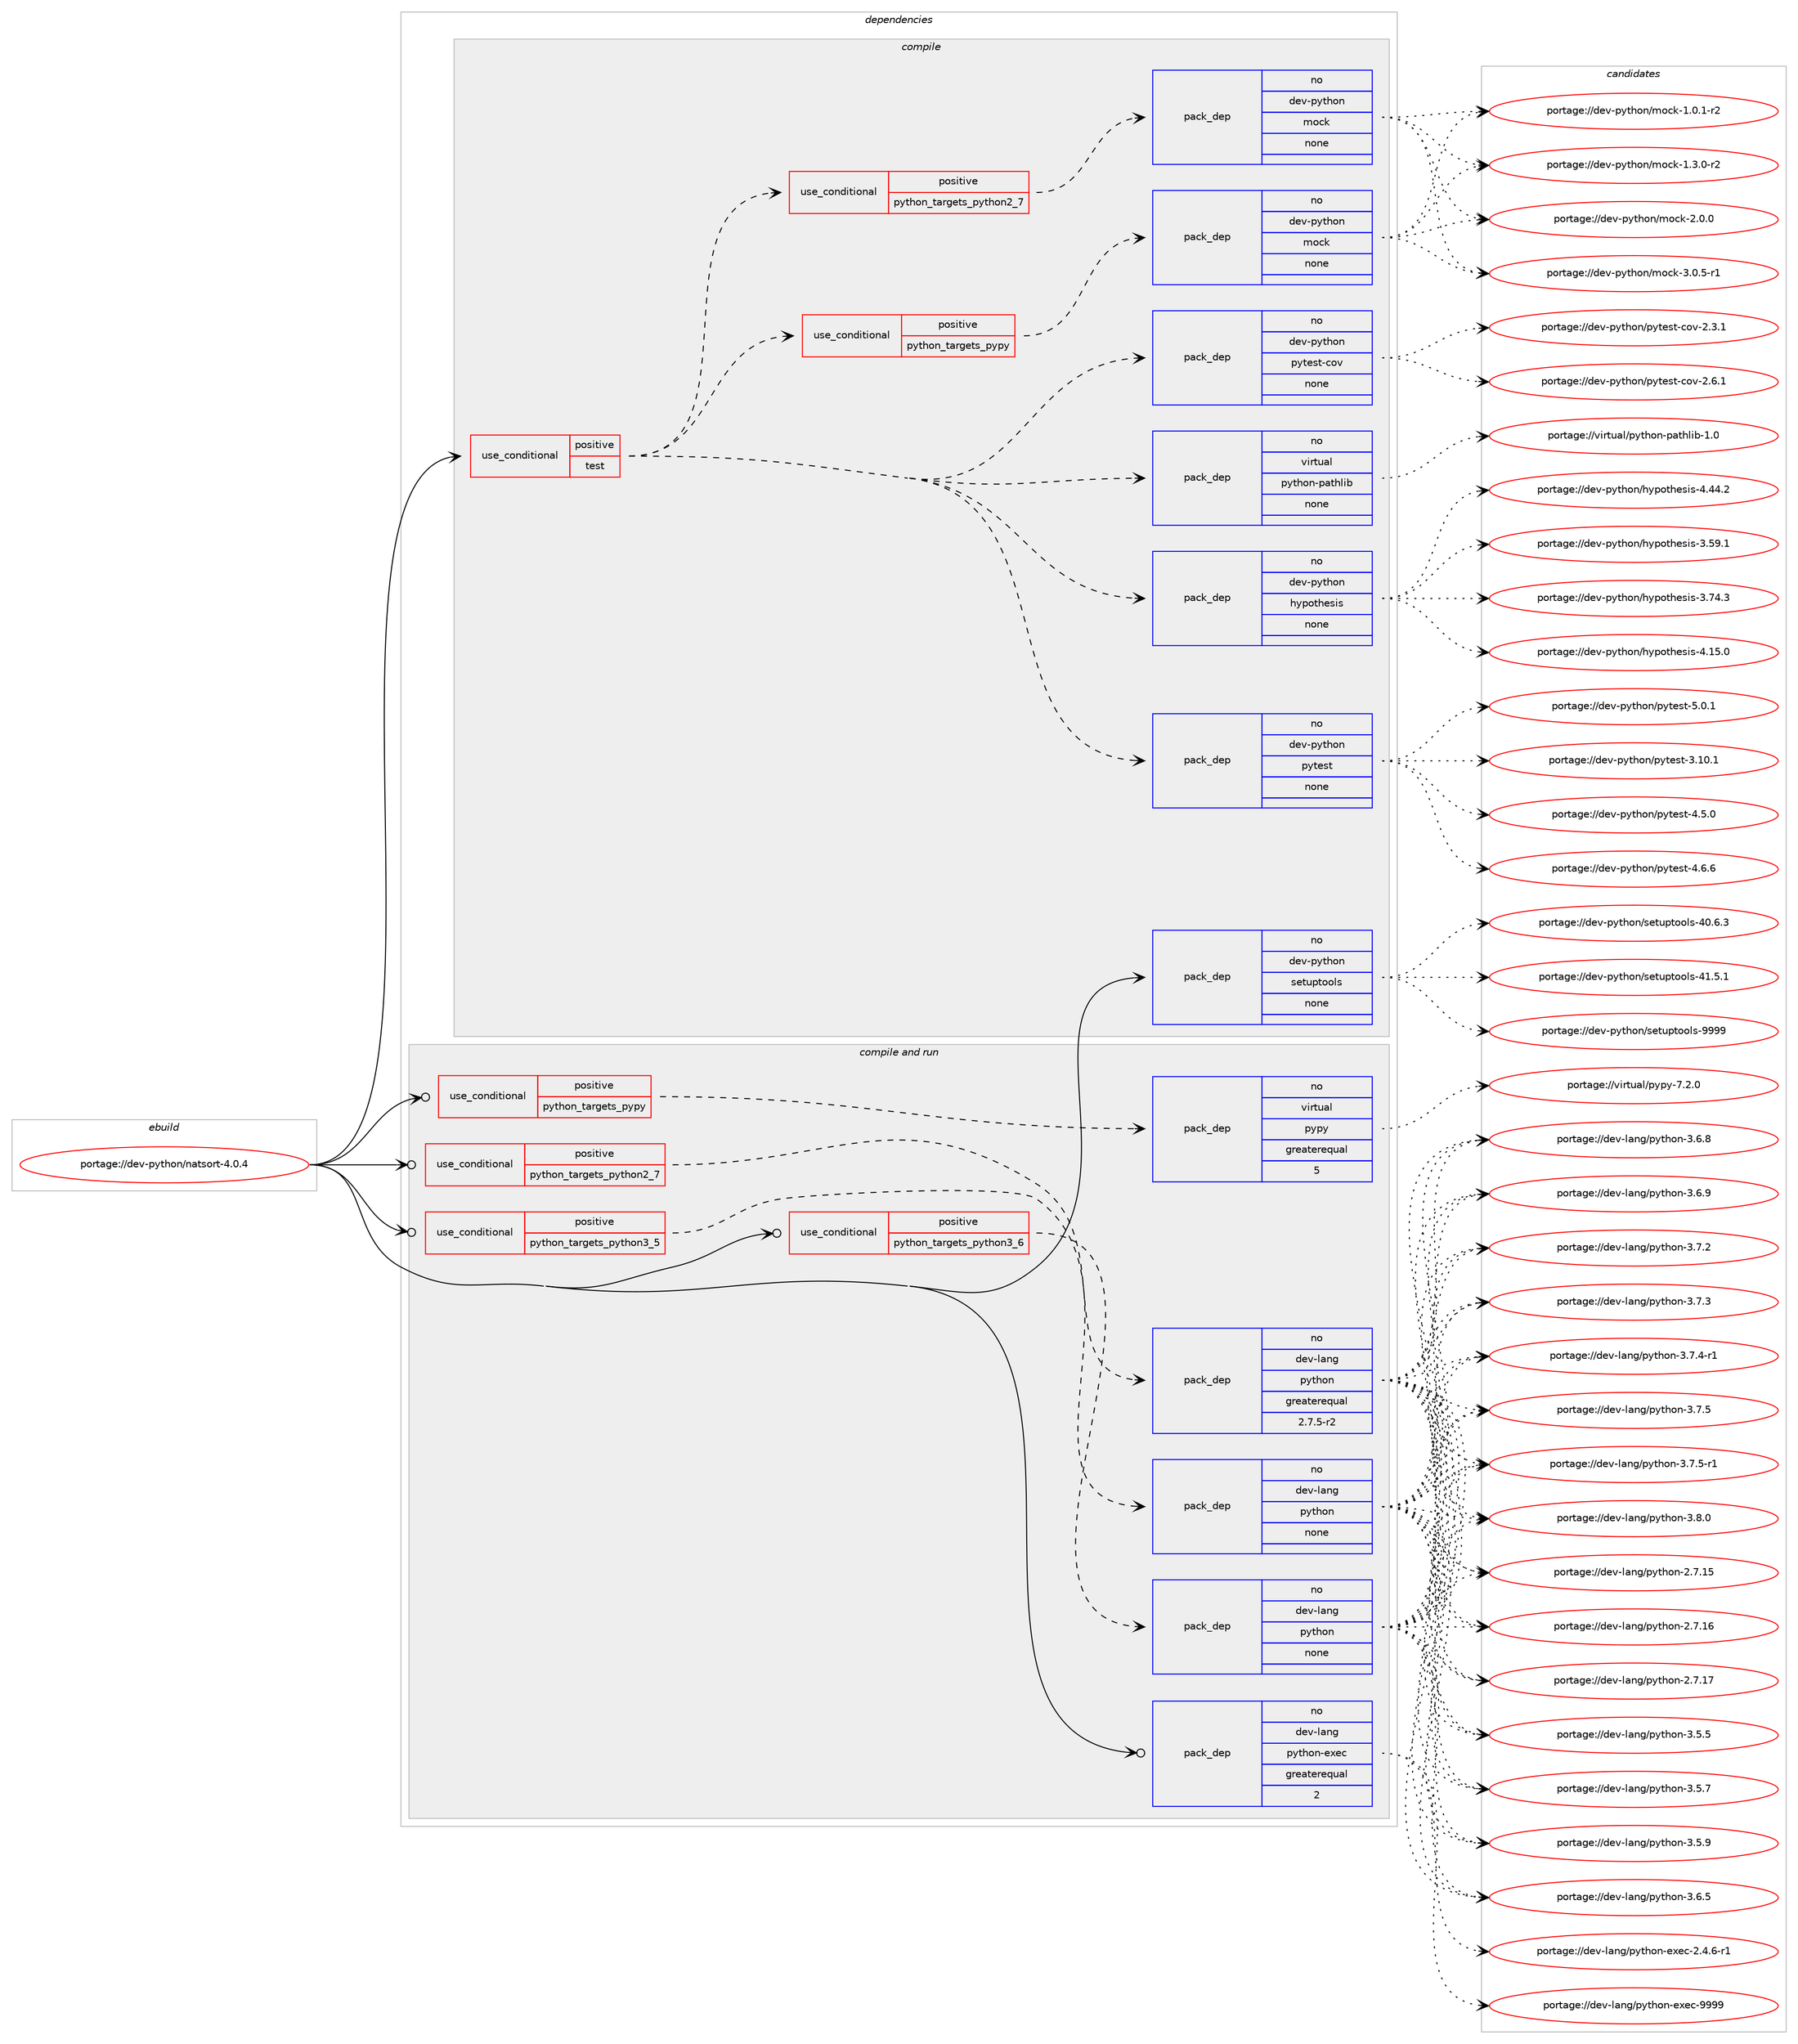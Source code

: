 digraph prolog {

# *************
# Graph options
# *************

newrank=true;
concentrate=true;
compound=true;
graph [rankdir=LR,fontname=Helvetica,fontsize=10,ranksep=1.5];#, ranksep=2.5, nodesep=0.2];
edge  [arrowhead=vee];
node  [fontname=Helvetica,fontsize=10];

# **********
# The ebuild
# **********

subgraph cluster_leftcol {
color=gray;
rank=same;
label=<<i>ebuild</i>>;
id [label="portage://dev-python/natsort-4.0.4", color=red, width=4, href="../dev-python/natsort-4.0.4.svg"];
}

# ****************
# The dependencies
# ****************

subgraph cluster_midcol {
color=gray;
label=<<i>dependencies</i>>;
subgraph cluster_compile {
fillcolor="#eeeeee";
style=filled;
label=<<i>compile</i>>;
subgraph cond32188 {
dependency150724 [label=<<TABLE BORDER="0" CELLBORDER="1" CELLSPACING="0" CELLPADDING="4"><TR><TD ROWSPAN="3" CELLPADDING="10">use_conditional</TD></TR><TR><TD>positive</TD></TR><TR><TD>test</TD></TR></TABLE>>, shape=none, color=red];
subgraph pack115210 {
dependency150725 [label=<<TABLE BORDER="0" CELLBORDER="1" CELLSPACING="0" CELLPADDING="4" WIDTH="220"><TR><TD ROWSPAN="6" CELLPADDING="30">pack_dep</TD></TR><TR><TD WIDTH="110">no</TD></TR><TR><TD>dev-python</TD></TR><TR><TD>pytest</TD></TR><TR><TD>none</TD></TR><TR><TD></TD></TR></TABLE>>, shape=none, color=blue];
}
dependency150724:e -> dependency150725:w [weight=20,style="dashed",arrowhead="vee"];
subgraph pack115211 {
dependency150726 [label=<<TABLE BORDER="0" CELLBORDER="1" CELLSPACING="0" CELLPADDING="4" WIDTH="220"><TR><TD ROWSPAN="6" CELLPADDING="30">pack_dep</TD></TR><TR><TD WIDTH="110">no</TD></TR><TR><TD>dev-python</TD></TR><TR><TD>hypothesis</TD></TR><TR><TD>none</TD></TR><TR><TD></TD></TR></TABLE>>, shape=none, color=blue];
}
dependency150724:e -> dependency150726:w [weight=20,style="dashed",arrowhead="vee"];
subgraph pack115212 {
dependency150727 [label=<<TABLE BORDER="0" CELLBORDER="1" CELLSPACING="0" CELLPADDING="4" WIDTH="220"><TR><TD ROWSPAN="6" CELLPADDING="30">pack_dep</TD></TR><TR><TD WIDTH="110">no</TD></TR><TR><TD>virtual</TD></TR><TR><TD>python-pathlib</TD></TR><TR><TD>none</TD></TR><TR><TD></TD></TR></TABLE>>, shape=none, color=blue];
}
dependency150724:e -> dependency150727:w [weight=20,style="dashed",arrowhead="vee"];
subgraph pack115213 {
dependency150728 [label=<<TABLE BORDER="0" CELLBORDER="1" CELLSPACING="0" CELLPADDING="4" WIDTH="220"><TR><TD ROWSPAN="6" CELLPADDING="30">pack_dep</TD></TR><TR><TD WIDTH="110">no</TD></TR><TR><TD>dev-python</TD></TR><TR><TD>pytest-cov</TD></TR><TR><TD>none</TD></TR><TR><TD></TD></TR></TABLE>>, shape=none, color=blue];
}
dependency150724:e -> dependency150728:w [weight=20,style="dashed",arrowhead="vee"];
subgraph cond32189 {
dependency150729 [label=<<TABLE BORDER="0" CELLBORDER="1" CELLSPACING="0" CELLPADDING="4"><TR><TD ROWSPAN="3" CELLPADDING="10">use_conditional</TD></TR><TR><TD>positive</TD></TR><TR><TD>python_targets_pypy</TD></TR></TABLE>>, shape=none, color=red];
subgraph pack115214 {
dependency150730 [label=<<TABLE BORDER="0" CELLBORDER="1" CELLSPACING="0" CELLPADDING="4" WIDTH="220"><TR><TD ROWSPAN="6" CELLPADDING="30">pack_dep</TD></TR><TR><TD WIDTH="110">no</TD></TR><TR><TD>dev-python</TD></TR><TR><TD>mock</TD></TR><TR><TD>none</TD></TR><TR><TD></TD></TR></TABLE>>, shape=none, color=blue];
}
dependency150729:e -> dependency150730:w [weight=20,style="dashed",arrowhead="vee"];
}
dependency150724:e -> dependency150729:w [weight=20,style="dashed",arrowhead="vee"];
subgraph cond32190 {
dependency150731 [label=<<TABLE BORDER="0" CELLBORDER="1" CELLSPACING="0" CELLPADDING="4"><TR><TD ROWSPAN="3" CELLPADDING="10">use_conditional</TD></TR><TR><TD>positive</TD></TR><TR><TD>python_targets_python2_7</TD></TR></TABLE>>, shape=none, color=red];
subgraph pack115215 {
dependency150732 [label=<<TABLE BORDER="0" CELLBORDER="1" CELLSPACING="0" CELLPADDING="4" WIDTH="220"><TR><TD ROWSPAN="6" CELLPADDING="30">pack_dep</TD></TR><TR><TD WIDTH="110">no</TD></TR><TR><TD>dev-python</TD></TR><TR><TD>mock</TD></TR><TR><TD>none</TD></TR><TR><TD></TD></TR></TABLE>>, shape=none, color=blue];
}
dependency150731:e -> dependency150732:w [weight=20,style="dashed",arrowhead="vee"];
}
dependency150724:e -> dependency150731:w [weight=20,style="dashed",arrowhead="vee"];
}
id:e -> dependency150724:w [weight=20,style="solid",arrowhead="vee"];
subgraph pack115216 {
dependency150733 [label=<<TABLE BORDER="0" CELLBORDER="1" CELLSPACING="0" CELLPADDING="4" WIDTH="220"><TR><TD ROWSPAN="6" CELLPADDING="30">pack_dep</TD></TR><TR><TD WIDTH="110">no</TD></TR><TR><TD>dev-python</TD></TR><TR><TD>setuptools</TD></TR><TR><TD>none</TD></TR><TR><TD></TD></TR></TABLE>>, shape=none, color=blue];
}
id:e -> dependency150733:w [weight=20,style="solid",arrowhead="vee"];
}
subgraph cluster_compileandrun {
fillcolor="#eeeeee";
style=filled;
label=<<i>compile and run</i>>;
subgraph cond32191 {
dependency150734 [label=<<TABLE BORDER="0" CELLBORDER="1" CELLSPACING="0" CELLPADDING="4"><TR><TD ROWSPAN="3" CELLPADDING="10">use_conditional</TD></TR><TR><TD>positive</TD></TR><TR><TD>python_targets_pypy</TD></TR></TABLE>>, shape=none, color=red];
subgraph pack115217 {
dependency150735 [label=<<TABLE BORDER="0" CELLBORDER="1" CELLSPACING="0" CELLPADDING="4" WIDTH="220"><TR><TD ROWSPAN="6" CELLPADDING="30">pack_dep</TD></TR><TR><TD WIDTH="110">no</TD></TR><TR><TD>virtual</TD></TR><TR><TD>pypy</TD></TR><TR><TD>greaterequal</TD></TR><TR><TD>5</TD></TR></TABLE>>, shape=none, color=blue];
}
dependency150734:e -> dependency150735:w [weight=20,style="dashed",arrowhead="vee"];
}
id:e -> dependency150734:w [weight=20,style="solid",arrowhead="odotvee"];
subgraph cond32192 {
dependency150736 [label=<<TABLE BORDER="0" CELLBORDER="1" CELLSPACING="0" CELLPADDING="4"><TR><TD ROWSPAN="3" CELLPADDING="10">use_conditional</TD></TR><TR><TD>positive</TD></TR><TR><TD>python_targets_python2_7</TD></TR></TABLE>>, shape=none, color=red];
subgraph pack115218 {
dependency150737 [label=<<TABLE BORDER="0" CELLBORDER="1" CELLSPACING="0" CELLPADDING="4" WIDTH="220"><TR><TD ROWSPAN="6" CELLPADDING="30">pack_dep</TD></TR><TR><TD WIDTH="110">no</TD></TR><TR><TD>dev-lang</TD></TR><TR><TD>python</TD></TR><TR><TD>greaterequal</TD></TR><TR><TD>2.7.5-r2</TD></TR></TABLE>>, shape=none, color=blue];
}
dependency150736:e -> dependency150737:w [weight=20,style="dashed",arrowhead="vee"];
}
id:e -> dependency150736:w [weight=20,style="solid",arrowhead="odotvee"];
subgraph cond32193 {
dependency150738 [label=<<TABLE BORDER="0" CELLBORDER="1" CELLSPACING="0" CELLPADDING="4"><TR><TD ROWSPAN="3" CELLPADDING="10">use_conditional</TD></TR><TR><TD>positive</TD></TR><TR><TD>python_targets_python3_5</TD></TR></TABLE>>, shape=none, color=red];
subgraph pack115219 {
dependency150739 [label=<<TABLE BORDER="0" CELLBORDER="1" CELLSPACING="0" CELLPADDING="4" WIDTH="220"><TR><TD ROWSPAN="6" CELLPADDING="30">pack_dep</TD></TR><TR><TD WIDTH="110">no</TD></TR><TR><TD>dev-lang</TD></TR><TR><TD>python</TD></TR><TR><TD>none</TD></TR><TR><TD></TD></TR></TABLE>>, shape=none, color=blue];
}
dependency150738:e -> dependency150739:w [weight=20,style="dashed",arrowhead="vee"];
}
id:e -> dependency150738:w [weight=20,style="solid",arrowhead="odotvee"];
subgraph cond32194 {
dependency150740 [label=<<TABLE BORDER="0" CELLBORDER="1" CELLSPACING="0" CELLPADDING="4"><TR><TD ROWSPAN="3" CELLPADDING="10">use_conditional</TD></TR><TR><TD>positive</TD></TR><TR><TD>python_targets_python3_6</TD></TR></TABLE>>, shape=none, color=red];
subgraph pack115220 {
dependency150741 [label=<<TABLE BORDER="0" CELLBORDER="1" CELLSPACING="0" CELLPADDING="4" WIDTH="220"><TR><TD ROWSPAN="6" CELLPADDING="30">pack_dep</TD></TR><TR><TD WIDTH="110">no</TD></TR><TR><TD>dev-lang</TD></TR><TR><TD>python</TD></TR><TR><TD>none</TD></TR><TR><TD></TD></TR></TABLE>>, shape=none, color=blue];
}
dependency150740:e -> dependency150741:w [weight=20,style="dashed",arrowhead="vee"];
}
id:e -> dependency150740:w [weight=20,style="solid",arrowhead="odotvee"];
subgraph pack115221 {
dependency150742 [label=<<TABLE BORDER="0" CELLBORDER="1" CELLSPACING="0" CELLPADDING="4" WIDTH="220"><TR><TD ROWSPAN="6" CELLPADDING="30">pack_dep</TD></TR><TR><TD WIDTH="110">no</TD></TR><TR><TD>dev-lang</TD></TR><TR><TD>python-exec</TD></TR><TR><TD>greaterequal</TD></TR><TR><TD>2</TD></TR></TABLE>>, shape=none, color=blue];
}
id:e -> dependency150742:w [weight=20,style="solid",arrowhead="odotvee"];
}
subgraph cluster_run {
fillcolor="#eeeeee";
style=filled;
label=<<i>run</i>>;
}
}

# **************
# The candidates
# **************

subgraph cluster_choices {
rank=same;
color=gray;
label=<<i>candidates</i>>;

subgraph choice115210 {
color=black;
nodesep=1;
choiceportage100101118451121211161041111104711212111610111511645514649484649 [label="portage://dev-python/pytest-3.10.1", color=red, width=4,href="../dev-python/pytest-3.10.1.svg"];
choiceportage1001011184511212111610411111047112121116101115116455246534648 [label="portage://dev-python/pytest-4.5.0", color=red, width=4,href="../dev-python/pytest-4.5.0.svg"];
choiceportage1001011184511212111610411111047112121116101115116455246544654 [label="portage://dev-python/pytest-4.6.6", color=red, width=4,href="../dev-python/pytest-4.6.6.svg"];
choiceportage1001011184511212111610411111047112121116101115116455346484649 [label="portage://dev-python/pytest-5.0.1", color=red, width=4,href="../dev-python/pytest-5.0.1.svg"];
dependency150725:e -> choiceportage100101118451121211161041111104711212111610111511645514649484649:w [style=dotted,weight="100"];
dependency150725:e -> choiceportage1001011184511212111610411111047112121116101115116455246534648:w [style=dotted,weight="100"];
dependency150725:e -> choiceportage1001011184511212111610411111047112121116101115116455246544654:w [style=dotted,weight="100"];
dependency150725:e -> choiceportage1001011184511212111610411111047112121116101115116455346484649:w [style=dotted,weight="100"];
}
subgraph choice115211 {
color=black;
nodesep=1;
choiceportage100101118451121211161041111104710412111211111610410111510511545514653574649 [label="portage://dev-python/hypothesis-3.59.1", color=red, width=4,href="../dev-python/hypothesis-3.59.1.svg"];
choiceportage100101118451121211161041111104710412111211111610410111510511545514655524651 [label="portage://dev-python/hypothesis-3.74.3", color=red, width=4,href="../dev-python/hypothesis-3.74.3.svg"];
choiceportage100101118451121211161041111104710412111211111610410111510511545524649534648 [label="portage://dev-python/hypothesis-4.15.0", color=red, width=4,href="../dev-python/hypothesis-4.15.0.svg"];
choiceportage100101118451121211161041111104710412111211111610410111510511545524652524650 [label="portage://dev-python/hypothesis-4.44.2", color=red, width=4,href="../dev-python/hypothesis-4.44.2.svg"];
dependency150726:e -> choiceportage100101118451121211161041111104710412111211111610410111510511545514653574649:w [style=dotted,weight="100"];
dependency150726:e -> choiceportage100101118451121211161041111104710412111211111610410111510511545514655524651:w [style=dotted,weight="100"];
dependency150726:e -> choiceportage100101118451121211161041111104710412111211111610410111510511545524649534648:w [style=dotted,weight="100"];
dependency150726:e -> choiceportage100101118451121211161041111104710412111211111610410111510511545524652524650:w [style=dotted,weight="100"];
}
subgraph choice115212 {
color=black;
nodesep=1;
choiceportage118105114116117971084711212111610411111045112971161041081059845494648 [label="portage://virtual/python-pathlib-1.0", color=red, width=4,href="../virtual/python-pathlib-1.0.svg"];
dependency150727:e -> choiceportage118105114116117971084711212111610411111045112971161041081059845494648:w [style=dotted,weight="100"];
}
subgraph choice115213 {
color=black;
nodesep=1;
choiceportage10010111845112121116104111110471121211161011151164599111118455046514649 [label="portage://dev-python/pytest-cov-2.3.1", color=red, width=4,href="../dev-python/pytest-cov-2.3.1.svg"];
choiceportage10010111845112121116104111110471121211161011151164599111118455046544649 [label="portage://dev-python/pytest-cov-2.6.1", color=red, width=4,href="../dev-python/pytest-cov-2.6.1.svg"];
dependency150728:e -> choiceportage10010111845112121116104111110471121211161011151164599111118455046514649:w [style=dotted,weight="100"];
dependency150728:e -> choiceportage10010111845112121116104111110471121211161011151164599111118455046544649:w [style=dotted,weight="100"];
}
subgraph choice115214 {
color=black;
nodesep=1;
choiceportage1001011184511212111610411111047109111991074549464846494511450 [label="portage://dev-python/mock-1.0.1-r2", color=red, width=4,href="../dev-python/mock-1.0.1-r2.svg"];
choiceportage1001011184511212111610411111047109111991074549465146484511450 [label="portage://dev-python/mock-1.3.0-r2", color=red, width=4,href="../dev-python/mock-1.3.0-r2.svg"];
choiceportage100101118451121211161041111104710911199107455046484648 [label="portage://dev-python/mock-2.0.0", color=red, width=4,href="../dev-python/mock-2.0.0.svg"];
choiceportage1001011184511212111610411111047109111991074551464846534511449 [label="portage://dev-python/mock-3.0.5-r1", color=red, width=4,href="../dev-python/mock-3.0.5-r1.svg"];
dependency150730:e -> choiceportage1001011184511212111610411111047109111991074549464846494511450:w [style=dotted,weight="100"];
dependency150730:e -> choiceportage1001011184511212111610411111047109111991074549465146484511450:w [style=dotted,weight="100"];
dependency150730:e -> choiceportage100101118451121211161041111104710911199107455046484648:w [style=dotted,weight="100"];
dependency150730:e -> choiceportage1001011184511212111610411111047109111991074551464846534511449:w [style=dotted,weight="100"];
}
subgraph choice115215 {
color=black;
nodesep=1;
choiceportage1001011184511212111610411111047109111991074549464846494511450 [label="portage://dev-python/mock-1.0.1-r2", color=red, width=4,href="../dev-python/mock-1.0.1-r2.svg"];
choiceportage1001011184511212111610411111047109111991074549465146484511450 [label="portage://dev-python/mock-1.3.0-r2", color=red, width=4,href="../dev-python/mock-1.3.0-r2.svg"];
choiceportage100101118451121211161041111104710911199107455046484648 [label="portage://dev-python/mock-2.0.0", color=red, width=4,href="../dev-python/mock-2.0.0.svg"];
choiceportage1001011184511212111610411111047109111991074551464846534511449 [label="portage://dev-python/mock-3.0.5-r1", color=red, width=4,href="../dev-python/mock-3.0.5-r1.svg"];
dependency150732:e -> choiceportage1001011184511212111610411111047109111991074549464846494511450:w [style=dotted,weight="100"];
dependency150732:e -> choiceportage1001011184511212111610411111047109111991074549465146484511450:w [style=dotted,weight="100"];
dependency150732:e -> choiceportage100101118451121211161041111104710911199107455046484648:w [style=dotted,weight="100"];
dependency150732:e -> choiceportage1001011184511212111610411111047109111991074551464846534511449:w [style=dotted,weight="100"];
}
subgraph choice115216 {
color=black;
nodesep=1;
choiceportage100101118451121211161041111104711510111611711211611111110811545524846544651 [label="portage://dev-python/setuptools-40.6.3", color=red, width=4,href="../dev-python/setuptools-40.6.3.svg"];
choiceportage100101118451121211161041111104711510111611711211611111110811545524946534649 [label="portage://dev-python/setuptools-41.5.1", color=red, width=4,href="../dev-python/setuptools-41.5.1.svg"];
choiceportage10010111845112121116104111110471151011161171121161111111081154557575757 [label="portage://dev-python/setuptools-9999", color=red, width=4,href="../dev-python/setuptools-9999.svg"];
dependency150733:e -> choiceportage100101118451121211161041111104711510111611711211611111110811545524846544651:w [style=dotted,weight="100"];
dependency150733:e -> choiceportage100101118451121211161041111104711510111611711211611111110811545524946534649:w [style=dotted,weight="100"];
dependency150733:e -> choiceportage10010111845112121116104111110471151011161171121161111111081154557575757:w [style=dotted,weight="100"];
}
subgraph choice115217 {
color=black;
nodesep=1;
choiceportage1181051141161179710847112121112121455546504648 [label="portage://virtual/pypy-7.2.0", color=red, width=4,href="../virtual/pypy-7.2.0.svg"];
dependency150735:e -> choiceportage1181051141161179710847112121112121455546504648:w [style=dotted,weight="100"];
}
subgraph choice115218 {
color=black;
nodesep=1;
choiceportage10010111845108971101034711212111610411111045504655464953 [label="portage://dev-lang/python-2.7.15", color=red, width=4,href="../dev-lang/python-2.7.15.svg"];
choiceportage10010111845108971101034711212111610411111045504655464954 [label="portage://dev-lang/python-2.7.16", color=red, width=4,href="../dev-lang/python-2.7.16.svg"];
choiceportage10010111845108971101034711212111610411111045504655464955 [label="portage://dev-lang/python-2.7.17", color=red, width=4,href="../dev-lang/python-2.7.17.svg"];
choiceportage100101118451089711010347112121116104111110455146534653 [label="portage://dev-lang/python-3.5.5", color=red, width=4,href="../dev-lang/python-3.5.5.svg"];
choiceportage100101118451089711010347112121116104111110455146534655 [label="portage://dev-lang/python-3.5.7", color=red, width=4,href="../dev-lang/python-3.5.7.svg"];
choiceportage100101118451089711010347112121116104111110455146534657 [label="portage://dev-lang/python-3.5.9", color=red, width=4,href="../dev-lang/python-3.5.9.svg"];
choiceportage100101118451089711010347112121116104111110455146544653 [label="portage://dev-lang/python-3.6.5", color=red, width=4,href="../dev-lang/python-3.6.5.svg"];
choiceportage100101118451089711010347112121116104111110455146544656 [label="portage://dev-lang/python-3.6.8", color=red, width=4,href="../dev-lang/python-3.6.8.svg"];
choiceportage100101118451089711010347112121116104111110455146544657 [label="portage://dev-lang/python-3.6.9", color=red, width=4,href="../dev-lang/python-3.6.9.svg"];
choiceportage100101118451089711010347112121116104111110455146554650 [label="portage://dev-lang/python-3.7.2", color=red, width=4,href="../dev-lang/python-3.7.2.svg"];
choiceportage100101118451089711010347112121116104111110455146554651 [label="portage://dev-lang/python-3.7.3", color=red, width=4,href="../dev-lang/python-3.7.3.svg"];
choiceportage1001011184510897110103471121211161041111104551465546524511449 [label="portage://dev-lang/python-3.7.4-r1", color=red, width=4,href="../dev-lang/python-3.7.4-r1.svg"];
choiceportage100101118451089711010347112121116104111110455146554653 [label="portage://dev-lang/python-3.7.5", color=red, width=4,href="../dev-lang/python-3.7.5.svg"];
choiceportage1001011184510897110103471121211161041111104551465546534511449 [label="portage://dev-lang/python-3.7.5-r1", color=red, width=4,href="../dev-lang/python-3.7.5-r1.svg"];
choiceportage100101118451089711010347112121116104111110455146564648 [label="portage://dev-lang/python-3.8.0", color=red, width=4,href="../dev-lang/python-3.8.0.svg"];
dependency150737:e -> choiceportage10010111845108971101034711212111610411111045504655464953:w [style=dotted,weight="100"];
dependency150737:e -> choiceportage10010111845108971101034711212111610411111045504655464954:w [style=dotted,weight="100"];
dependency150737:e -> choiceportage10010111845108971101034711212111610411111045504655464955:w [style=dotted,weight="100"];
dependency150737:e -> choiceportage100101118451089711010347112121116104111110455146534653:w [style=dotted,weight="100"];
dependency150737:e -> choiceportage100101118451089711010347112121116104111110455146534655:w [style=dotted,weight="100"];
dependency150737:e -> choiceportage100101118451089711010347112121116104111110455146534657:w [style=dotted,weight="100"];
dependency150737:e -> choiceportage100101118451089711010347112121116104111110455146544653:w [style=dotted,weight="100"];
dependency150737:e -> choiceportage100101118451089711010347112121116104111110455146544656:w [style=dotted,weight="100"];
dependency150737:e -> choiceportage100101118451089711010347112121116104111110455146544657:w [style=dotted,weight="100"];
dependency150737:e -> choiceportage100101118451089711010347112121116104111110455146554650:w [style=dotted,weight="100"];
dependency150737:e -> choiceportage100101118451089711010347112121116104111110455146554651:w [style=dotted,weight="100"];
dependency150737:e -> choiceportage1001011184510897110103471121211161041111104551465546524511449:w [style=dotted,weight="100"];
dependency150737:e -> choiceportage100101118451089711010347112121116104111110455146554653:w [style=dotted,weight="100"];
dependency150737:e -> choiceportage1001011184510897110103471121211161041111104551465546534511449:w [style=dotted,weight="100"];
dependency150737:e -> choiceportage100101118451089711010347112121116104111110455146564648:w [style=dotted,weight="100"];
}
subgraph choice115219 {
color=black;
nodesep=1;
choiceportage10010111845108971101034711212111610411111045504655464953 [label="portage://dev-lang/python-2.7.15", color=red, width=4,href="../dev-lang/python-2.7.15.svg"];
choiceportage10010111845108971101034711212111610411111045504655464954 [label="portage://dev-lang/python-2.7.16", color=red, width=4,href="../dev-lang/python-2.7.16.svg"];
choiceportage10010111845108971101034711212111610411111045504655464955 [label="portage://dev-lang/python-2.7.17", color=red, width=4,href="../dev-lang/python-2.7.17.svg"];
choiceportage100101118451089711010347112121116104111110455146534653 [label="portage://dev-lang/python-3.5.5", color=red, width=4,href="../dev-lang/python-3.5.5.svg"];
choiceportage100101118451089711010347112121116104111110455146534655 [label="portage://dev-lang/python-3.5.7", color=red, width=4,href="../dev-lang/python-3.5.7.svg"];
choiceportage100101118451089711010347112121116104111110455146534657 [label="portage://dev-lang/python-3.5.9", color=red, width=4,href="../dev-lang/python-3.5.9.svg"];
choiceportage100101118451089711010347112121116104111110455146544653 [label="portage://dev-lang/python-3.6.5", color=red, width=4,href="../dev-lang/python-3.6.5.svg"];
choiceportage100101118451089711010347112121116104111110455146544656 [label="portage://dev-lang/python-3.6.8", color=red, width=4,href="../dev-lang/python-3.6.8.svg"];
choiceportage100101118451089711010347112121116104111110455146544657 [label="portage://dev-lang/python-3.6.9", color=red, width=4,href="../dev-lang/python-3.6.9.svg"];
choiceportage100101118451089711010347112121116104111110455146554650 [label="portage://dev-lang/python-3.7.2", color=red, width=4,href="../dev-lang/python-3.7.2.svg"];
choiceportage100101118451089711010347112121116104111110455146554651 [label="portage://dev-lang/python-3.7.3", color=red, width=4,href="../dev-lang/python-3.7.3.svg"];
choiceportage1001011184510897110103471121211161041111104551465546524511449 [label="portage://dev-lang/python-3.7.4-r1", color=red, width=4,href="../dev-lang/python-3.7.4-r1.svg"];
choiceportage100101118451089711010347112121116104111110455146554653 [label="portage://dev-lang/python-3.7.5", color=red, width=4,href="../dev-lang/python-3.7.5.svg"];
choiceportage1001011184510897110103471121211161041111104551465546534511449 [label="portage://dev-lang/python-3.7.5-r1", color=red, width=4,href="../dev-lang/python-3.7.5-r1.svg"];
choiceportage100101118451089711010347112121116104111110455146564648 [label="portage://dev-lang/python-3.8.0", color=red, width=4,href="../dev-lang/python-3.8.0.svg"];
dependency150739:e -> choiceportage10010111845108971101034711212111610411111045504655464953:w [style=dotted,weight="100"];
dependency150739:e -> choiceportage10010111845108971101034711212111610411111045504655464954:w [style=dotted,weight="100"];
dependency150739:e -> choiceportage10010111845108971101034711212111610411111045504655464955:w [style=dotted,weight="100"];
dependency150739:e -> choiceportage100101118451089711010347112121116104111110455146534653:w [style=dotted,weight="100"];
dependency150739:e -> choiceportage100101118451089711010347112121116104111110455146534655:w [style=dotted,weight="100"];
dependency150739:e -> choiceportage100101118451089711010347112121116104111110455146534657:w [style=dotted,weight="100"];
dependency150739:e -> choiceportage100101118451089711010347112121116104111110455146544653:w [style=dotted,weight="100"];
dependency150739:e -> choiceportage100101118451089711010347112121116104111110455146544656:w [style=dotted,weight="100"];
dependency150739:e -> choiceportage100101118451089711010347112121116104111110455146544657:w [style=dotted,weight="100"];
dependency150739:e -> choiceportage100101118451089711010347112121116104111110455146554650:w [style=dotted,weight="100"];
dependency150739:e -> choiceportage100101118451089711010347112121116104111110455146554651:w [style=dotted,weight="100"];
dependency150739:e -> choiceportage1001011184510897110103471121211161041111104551465546524511449:w [style=dotted,weight="100"];
dependency150739:e -> choiceportage100101118451089711010347112121116104111110455146554653:w [style=dotted,weight="100"];
dependency150739:e -> choiceportage1001011184510897110103471121211161041111104551465546534511449:w [style=dotted,weight="100"];
dependency150739:e -> choiceportage100101118451089711010347112121116104111110455146564648:w [style=dotted,weight="100"];
}
subgraph choice115220 {
color=black;
nodesep=1;
choiceportage10010111845108971101034711212111610411111045504655464953 [label="portage://dev-lang/python-2.7.15", color=red, width=4,href="../dev-lang/python-2.7.15.svg"];
choiceportage10010111845108971101034711212111610411111045504655464954 [label="portage://dev-lang/python-2.7.16", color=red, width=4,href="../dev-lang/python-2.7.16.svg"];
choiceportage10010111845108971101034711212111610411111045504655464955 [label="portage://dev-lang/python-2.7.17", color=red, width=4,href="../dev-lang/python-2.7.17.svg"];
choiceportage100101118451089711010347112121116104111110455146534653 [label="portage://dev-lang/python-3.5.5", color=red, width=4,href="../dev-lang/python-3.5.5.svg"];
choiceportage100101118451089711010347112121116104111110455146534655 [label="portage://dev-lang/python-3.5.7", color=red, width=4,href="../dev-lang/python-3.5.7.svg"];
choiceportage100101118451089711010347112121116104111110455146534657 [label="portage://dev-lang/python-3.5.9", color=red, width=4,href="../dev-lang/python-3.5.9.svg"];
choiceportage100101118451089711010347112121116104111110455146544653 [label="portage://dev-lang/python-3.6.5", color=red, width=4,href="../dev-lang/python-3.6.5.svg"];
choiceportage100101118451089711010347112121116104111110455146544656 [label="portage://dev-lang/python-3.6.8", color=red, width=4,href="../dev-lang/python-3.6.8.svg"];
choiceportage100101118451089711010347112121116104111110455146544657 [label="portage://dev-lang/python-3.6.9", color=red, width=4,href="../dev-lang/python-3.6.9.svg"];
choiceportage100101118451089711010347112121116104111110455146554650 [label="portage://dev-lang/python-3.7.2", color=red, width=4,href="../dev-lang/python-3.7.2.svg"];
choiceportage100101118451089711010347112121116104111110455146554651 [label="portage://dev-lang/python-3.7.3", color=red, width=4,href="../dev-lang/python-3.7.3.svg"];
choiceportage1001011184510897110103471121211161041111104551465546524511449 [label="portage://dev-lang/python-3.7.4-r1", color=red, width=4,href="../dev-lang/python-3.7.4-r1.svg"];
choiceportage100101118451089711010347112121116104111110455146554653 [label="portage://dev-lang/python-3.7.5", color=red, width=4,href="../dev-lang/python-3.7.5.svg"];
choiceportage1001011184510897110103471121211161041111104551465546534511449 [label="portage://dev-lang/python-3.7.5-r1", color=red, width=4,href="../dev-lang/python-3.7.5-r1.svg"];
choiceportage100101118451089711010347112121116104111110455146564648 [label="portage://dev-lang/python-3.8.0", color=red, width=4,href="../dev-lang/python-3.8.0.svg"];
dependency150741:e -> choiceportage10010111845108971101034711212111610411111045504655464953:w [style=dotted,weight="100"];
dependency150741:e -> choiceportage10010111845108971101034711212111610411111045504655464954:w [style=dotted,weight="100"];
dependency150741:e -> choiceportage10010111845108971101034711212111610411111045504655464955:w [style=dotted,weight="100"];
dependency150741:e -> choiceportage100101118451089711010347112121116104111110455146534653:w [style=dotted,weight="100"];
dependency150741:e -> choiceportage100101118451089711010347112121116104111110455146534655:w [style=dotted,weight="100"];
dependency150741:e -> choiceportage100101118451089711010347112121116104111110455146534657:w [style=dotted,weight="100"];
dependency150741:e -> choiceportage100101118451089711010347112121116104111110455146544653:w [style=dotted,weight="100"];
dependency150741:e -> choiceportage100101118451089711010347112121116104111110455146544656:w [style=dotted,weight="100"];
dependency150741:e -> choiceportage100101118451089711010347112121116104111110455146544657:w [style=dotted,weight="100"];
dependency150741:e -> choiceportage100101118451089711010347112121116104111110455146554650:w [style=dotted,weight="100"];
dependency150741:e -> choiceportage100101118451089711010347112121116104111110455146554651:w [style=dotted,weight="100"];
dependency150741:e -> choiceportage1001011184510897110103471121211161041111104551465546524511449:w [style=dotted,weight="100"];
dependency150741:e -> choiceportage100101118451089711010347112121116104111110455146554653:w [style=dotted,weight="100"];
dependency150741:e -> choiceportage1001011184510897110103471121211161041111104551465546534511449:w [style=dotted,weight="100"];
dependency150741:e -> choiceportage100101118451089711010347112121116104111110455146564648:w [style=dotted,weight="100"];
}
subgraph choice115221 {
color=black;
nodesep=1;
choiceportage10010111845108971101034711212111610411111045101120101994550465246544511449 [label="portage://dev-lang/python-exec-2.4.6-r1", color=red, width=4,href="../dev-lang/python-exec-2.4.6-r1.svg"];
choiceportage10010111845108971101034711212111610411111045101120101994557575757 [label="portage://dev-lang/python-exec-9999", color=red, width=4,href="../dev-lang/python-exec-9999.svg"];
dependency150742:e -> choiceportage10010111845108971101034711212111610411111045101120101994550465246544511449:w [style=dotted,weight="100"];
dependency150742:e -> choiceportage10010111845108971101034711212111610411111045101120101994557575757:w [style=dotted,weight="100"];
}
}

}
